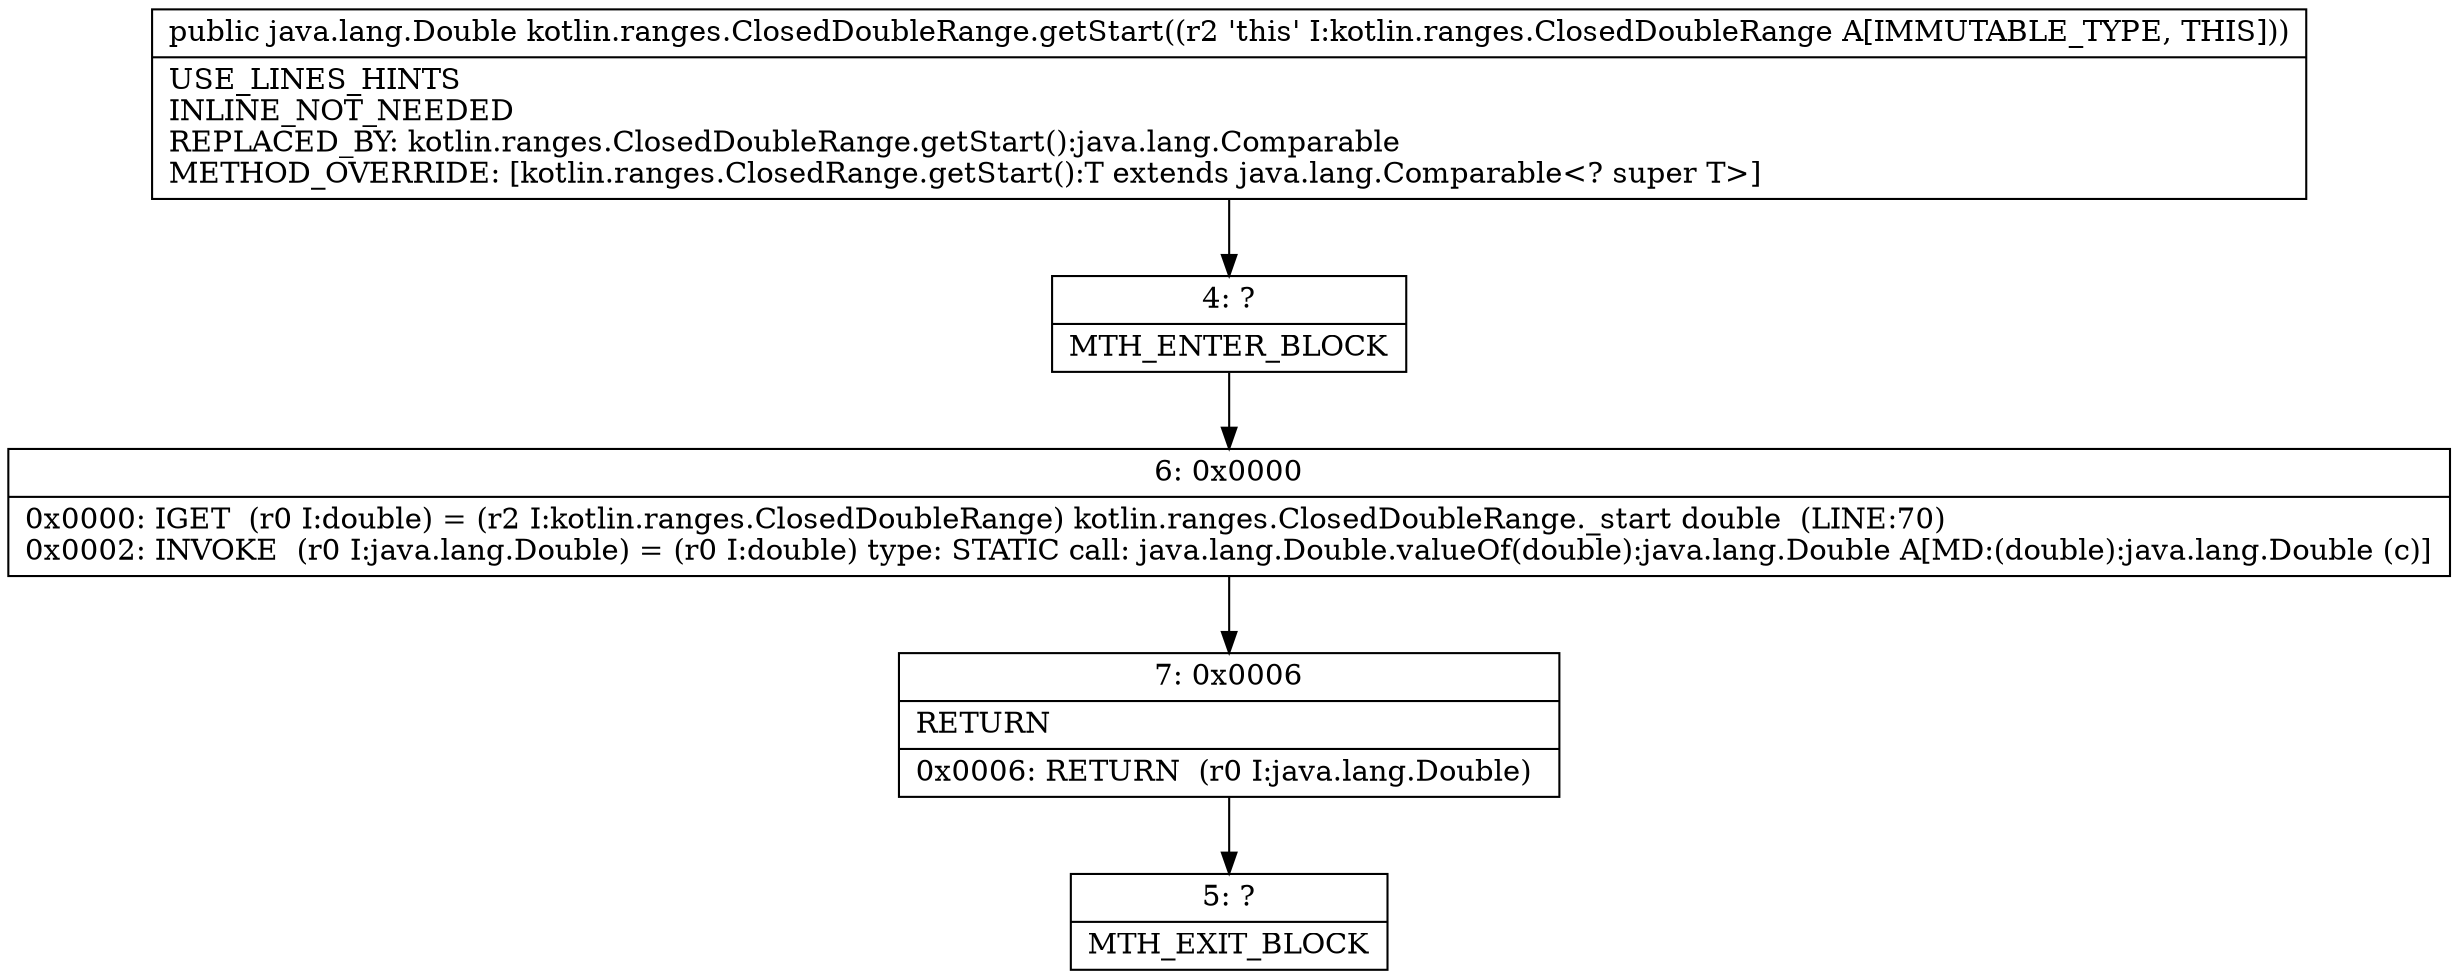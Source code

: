digraph "CFG forkotlin.ranges.ClosedDoubleRange.getStart()Ljava\/lang\/Double;" {
Node_4 [shape=record,label="{4\:\ ?|MTH_ENTER_BLOCK\l}"];
Node_6 [shape=record,label="{6\:\ 0x0000|0x0000: IGET  (r0 I:double) = (r2 I:kotlin.ranges.ClosedDoubleRange) kotlin.ranges.ClosedDoubleRange._start double  (LINE:70)\l0x0002: INVOKE  (r0 I:java.lang.Double) = (r0 I:double) type: STATIC call: java.lang.Double.valueOf(double):java.lang.Double A[MD:(double):java.lang.Double (c)]\l}"];
Node_7 [shape=record,label="{7\:\ 0x0006|RETURN\l|0x0006: RETURN  (r0 I:java.lang.Double) \l}"];
Node_5 [shape=record,label="{5\:\ ?|MTH_EXIT_BLOCK\l}"];
MethodNode[shape=record,label="{public java.lang.Double kotlin.ranges.ClosedDoubleRange.getStart((r2 'this' I:kotlin.ranges.ClosedDoubleRange A[IMMUTABLE_TYPE, THIS]))  | USE_LINES_HINTS\lINLINE_NOT_NEEDED\lREPLACED_BY: kotlin.ranges.ClosedDoubleRange.getStart():java.lang.Comparable\lMETHOD_OVERRIDE: [kotlin.ranges.ClosedRange.getStart():T extends java.lang.Comparable\<? super T\>]\l}"];
MethodNode -> Node_4;Node_4 -> Node_6;
Node_6 -> Node_7;
Node_7 -> Node_5;
}

